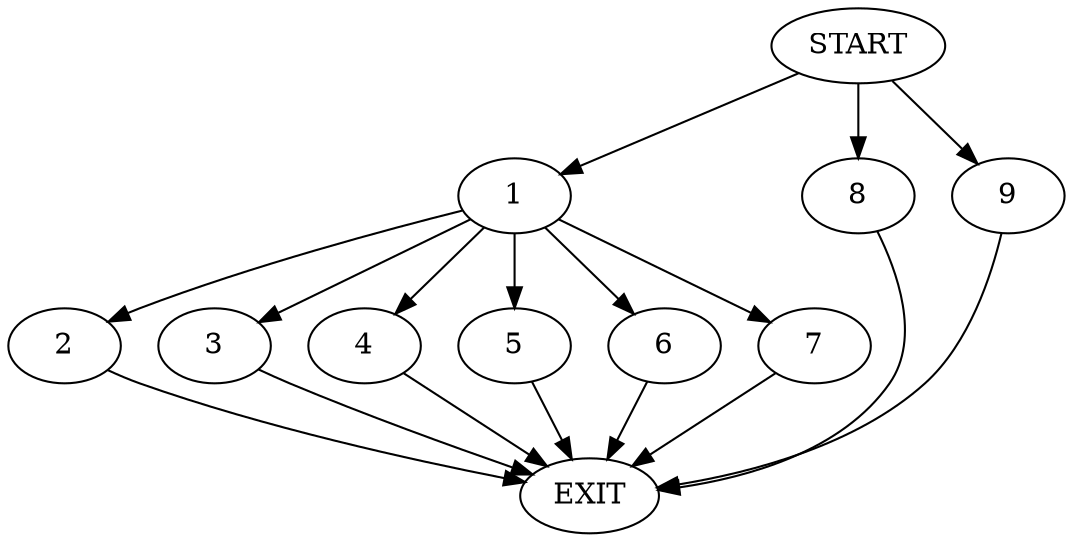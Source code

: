 digraph {
0 [label="START"]
10 [label="EXIT"]
0 -> 1
1 -> 2
1 -> 3
1 -> 4
1 -> 5
1 -> 6
1 -> 7
4 -> 10
7 -> 10
5 -> 10
2 -> 10
3 -> 10
6 -> 10
0 -> 8
8 -> 10
0 -> 9
9 -> 10
}
